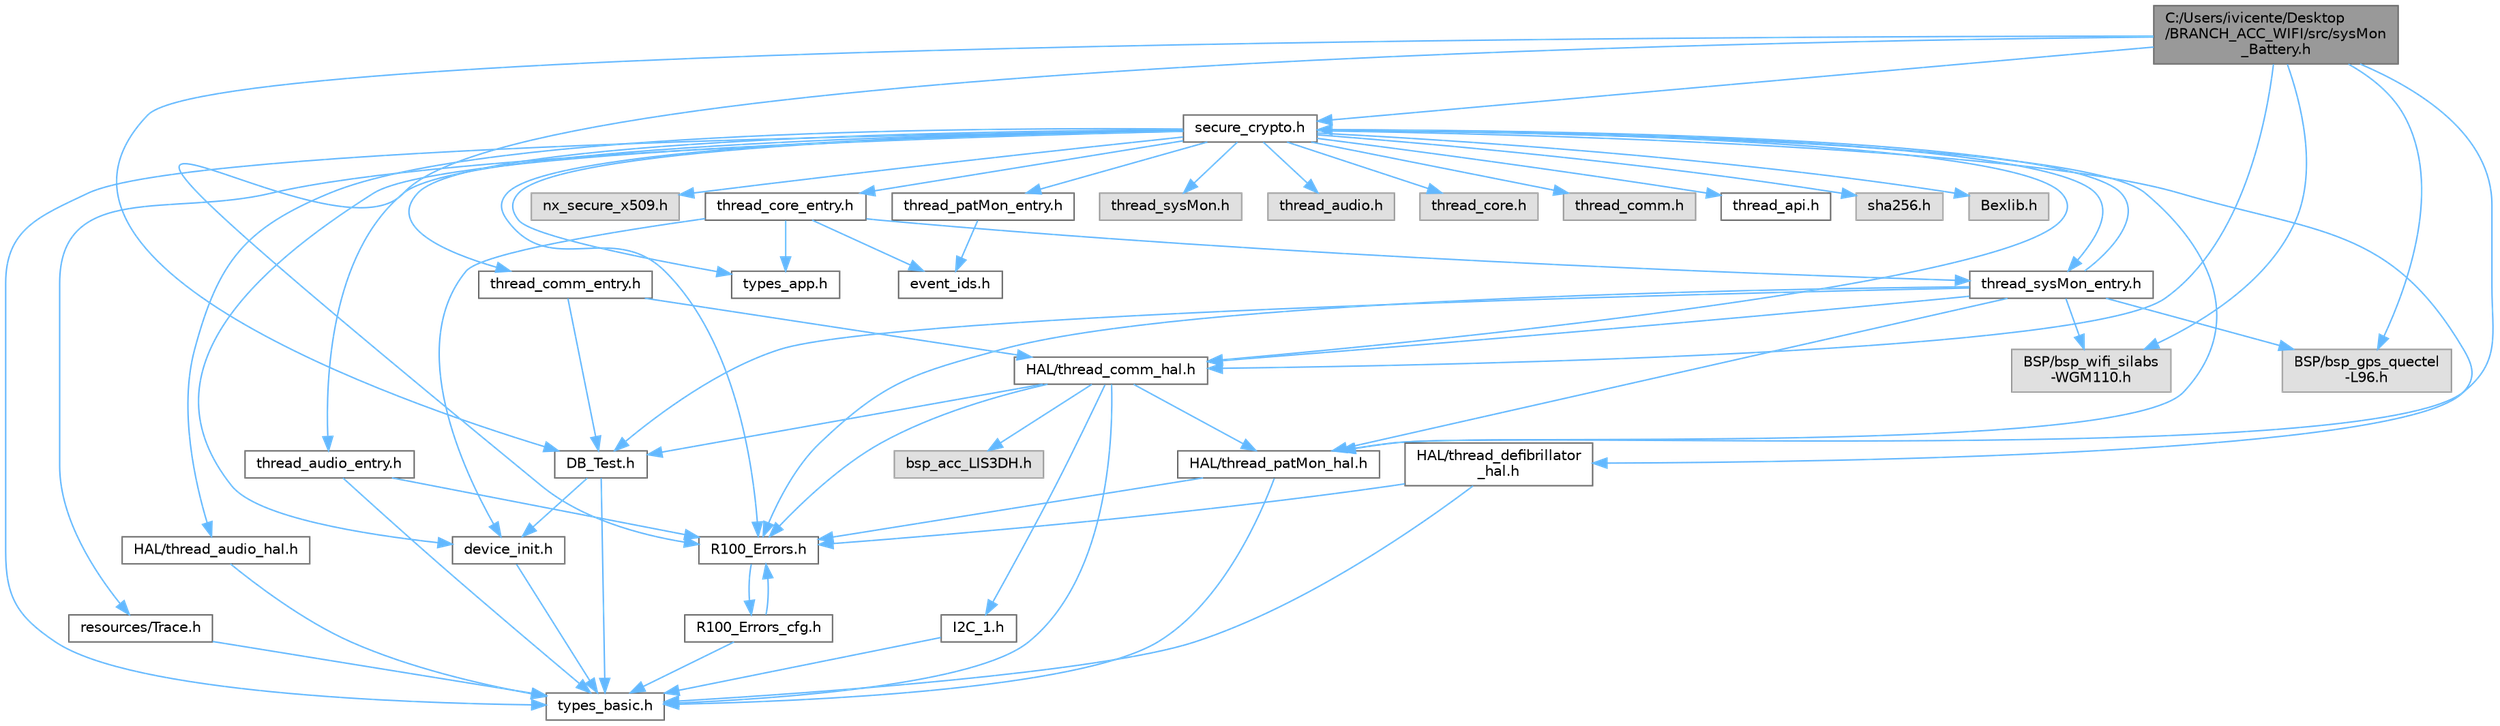 digraph "C:/Users/ivicente/Desktop/BRANCH_ACC_WIFI/src/sysMon_Battery.h"
{
 // LATEX_PDF_SIZE
  bgcolor="transparent";
  edge [fontname=Helvetica,fontsize=10,labelfontname=Helvetica,labelfontsize=10];
  node [fontname=Helvetica,fontsize=10,shape=box,height=0.2,width=0.4];
  Node1 [id="Node000001",label="C:/Users/ivicente/Desktop\l/BRANCH_ACC_WIFI/src/sysMon\l_Battery.h",height=0.2,width=0.4,color="gray40", fillcolor="grey60", style="filled", fontcolor="black",tooltip="Header with functions related to the battery services."];
  Node1 -> Node2 [id="edge1_Node000001_Node000002",color="steelblue1",style="solid",tooltip=" "];
  Node2 [id="Node000002",label="R100_Errors.h",height=0.2,width=0.4,color="grey40", fillcolor="white", style="filled",URL="$a00038.html",tooltip=" "];
  Node2 -> Node3 [id="edge2_Node000002_Node000003",color="steelblue1",style="solid",tooltip=" "];
  Node3 [id="Node000003",label="R100_Errors_cfg.h",height=0.2,width=0.4,color="grey40", fillcolor="white", style="filled",URL="$a00044.html",tooltip=" "];
  Node3 -> Node2 [id="edge3_Node000003_Node000002",color="steelblue1",style="solid",tooltip=" "];
  Node3 -> Node4 [id="edge4_Node000003_Node000004",color="steelblue1",style="solid",tooltip=" "];
  Node4 [id="Node000004",label="types_basic.h",height=0.2,width=0.4,color="grey40", fillcolor="white", style="filled",URL="$a00137.html",tooltip="Basic Types' definition."];
  Node1 -> Node5 [id="edge5_Node000001_Node000005",color="steelblue1",style="solid",tooltip=" "];
  Node5 [id="Node000005",label="HAL/thread_patMon_hal.h",height=0.2,width=0.4,color="grey40", fillcolor="white", style="filled",URL="$a00221.html",tooltip="Header with functions related to the patMon BSP service."];
  Node5 -> Node4 [id="edge6_Node000005_Node000004",color="steelblue1",style="solid",tooltip=" "];
  Node5 -> Node2 [id="edge7_Node000005_Node000002",color="steelblue1",style="solid",tooltip=" "];
  Node1 -> Node6 [id="edge8_Node000001_Node000006",color="steelblue1",style="solid",tooltip=" "];
  Node6 [id="Node000006",label="HAL/thread_comm_hal.h",height=0.2,width=0.4,color="grey40", fillcolor="white", style="filled",URL="$a00191.html",tooltip="Header with functions related to the HAL Comm."];
  Node6 -> Node2 [id="edge9_Node000006_Node000002",color="steelblue1",style="solid",tooltip=" "];
  Node6 -> Node4 [id="edge10_Node000006_Node000004",color="steelblue1",style="solid",tooltip=" "];
  Node6 -> Node5 [id="edge11_Node000006_Node000005",color="steelblue1",style="solid",tooltip=" "];
  Node6 -> Node7 [id="edge12_Node000006_Node000007",color="steelblue1",style="solid",tooltip=" "];
  Node7 [id="Node000007",label="DB_Test.h",height=0.2,width=0.4,color="grey40", fillcolor="white", style="filled",URL="$a00011.html",tooltip="Test File header file."];
  Node7 -> Node8 [id="edge13_Node000007_Node000008",color="steelblue1",style="solid",tooltip=" "];
  Node8 [id="Node000008",label="device_init.h",height=0.2,width=0.4,color="grey40", fillcolor="white", style="filled",URL="$a00017.html",tooltip=" "];
  Node8 -> Node4 [id="edge14_Node000008_Node000004",color="steelblue1",style="solid",tooltip=" "];
  Node7 -> Node4 [id="edge15_Node000007_Node000004",color="steelblue1",style="solid",tooltip=" "];
  Node6 -> Node9 [id="edge16_Node000006_Node000009",color="steelblue1",style="solid",tooltip=" "];
  Node9 [id="Node000009",label="I2C_1.h",height=0.2,width=0.4,color="grey40", fillcolor="white", style="filled",URL="$a00161.html",tooltip="Header with functions related to the I2C-1."];
  Node9 -> Node4 [id="edge17_Node000009_Node000004",color="steelblue1",style="solid",tooltip=" "];
  Node6 -> Node10 [id="edge18_Node000006_Node000010",color="steelblue1",style="solid",tooltip=" "];
  Node10 [id="Node000010",label="bsp_acc_LIS3DH.h",height=0.2,width=0.4,color="grey60", fillcolor="#E0E0E0", style="filled",tooltip=" "];
  Node1 -> Node7 [id="edge19_Node000001_Node000007",color="steelblue1",style="solid",tooltip=" "];
  Node1 -> Node11 [id="edge20_Node000001_Node000011",color="steelblue1",style="solid",tooltip=" "];
  Node11 [id="Node000011",label="secure_crypto.h",height=0.2,width=0.4,color="grey40", fillcolor="white", style="filled",URL="$a00050.html",tooltip="NetX secure for check certificates."];
  Node11 -> Node12 [id="edge21_Node000011_Node000012",color="steelblue1",style="solid",tooltip=" "];
  Node12 [id="Node000012",label="nx_secure_x509.h",height=0.2,width=0.4,color="grey60", fillcolor="#E0E0E0", style="filled",tooltip=" "];
  Node11 -> Node6 [id="edge22_Node000011_Node000006",color="steelblue1",style="solid",tooltip=" "];
  Node11 -> Node8 [id="edge23_Node000011_Node000008",color="steelblue1",style="solid",tooltip=" "];
  Node11 -> Node13 [id="edge24_Node000011_Node000013",color="steelblue1",style="solid",tooltip=" "];
  Node13 [id="Node000013",label="resources/Trace.h",height=0.2,width=0.4,color="grey40", fillcolor="white", style="filled",URL="$a00251.html",tooltip=" "];
  Node13 -> Node4 [id="edge25_Node000013_Node000004",color="steelblue1",style="solid",tooltip=" "];
  Node11 -> Node2 [id="edge26_Node000011_Node000002",color="steelblue1",style="solid",tooltip=" "];
  Node11 -> Node4 [id="edge27_Node000011_Node000004",color="steelblue1",style="solid",tooltip=" "];
  Node11 -> Node14 [id="edge28_Node000011_Node000014",color="steelblue1",style="solid",tooltip=" "];
  Node14 [id="Node000014",label="types_app.h",height=0.2,width=0.4,color="grey40", fillcolor="white", style="filled",URL="$a00134.html",tooltip="Common Types' definition."];
  Node11 -> Node15 [id="edge29_Node000011_Node000015",color="steelblue1",style="solid",tooltip=" "];
  Node15 [id="Node000015",label="HAL/thread_defibrillator\l_hal.h",height=0.2,width=0.4,color="grey40", fillcolor="white", style="filled",URL="$a00203.html",tooltip="Header with functions related to the defibrillator BSP service."];
  Node15 -> Node4 [id="edge30_Node000015_Node000004",color="steelblue1",style="solid",tooltip=" "];
  Node15 -> Node2 [id="edge31_Node000015_Node000002",color="steelblue1",style="solid",tooltip=" "];
  Node11 -> Node5 [id="edge32_Node000011_Node000005",color="steelblue1",style="solid",tooltip=" "];
  Node11 -> Node16 [id="edge33_Node000011_Node000016",color="steelblue1",style="solid",tooltip=" "];
  Node16 [id="Node000016",label="HAL/thread_audio_hal.h",height=0.2,width=0.4,color="grey40", fillcolor="white", style="filled",URL="$a00185.html",tooltip="Header with functions related to the audio BSP service."];
  Node16 -> Node4 [id="edge34_Node000016_Node000004",color="steelblue1",style="solid",tooltip=" "];
  Node11 -> Node17 [id="edge35_Node000011_Node000017",color="steelblue1",style="solid",tooltip=" "];
  Node17 [id="Node000017",label="thread_comm_entry.h",height=0.2,width=0.4,color="grey40", fillcolor="white", style="filled",URL="$a00083.html",tooltip="Header for Comm Thread entry."];
  Node17 -> Node6 [id="edge36_Node000017_Node000006",color="steelblue1",style="solid",tooltip=" "];
  Node17 -> Node7 [id="edge37_Node000017_Node000007",color="steelblue1",style="solid",tooltip=" "];
  Node11 -> Node18 [id="edge38_Node000011_Node000018",color="steelblue1",style="solid",tooltip=" "];
  Node18 [id="Node000018",label="thread_patMon_entry.h",height=0.2,width=0.4,color="grey40", fillcolor="white", style="filled",URL="$a00119.html",tooltip=" "];
  Node18 -> Node19 [id="edge39_Node000018_Node000019",color="steelblue1",style="solid",tooltip=" "];
  Node19 [id="Node000019",label="event_ids.h",height=0.2,width=0.4,color="grey40", fillcolor="white", style="filled",URL="$a00020.html",tooltip="Event identifiers header file."];
  Node11 -> Node20 [id="edge40_Node000011_Node000020",color="steelblue1",style="solid",tooltip=" "];
  Node20 [id="Node000020",label="thread_sysMon_entry.h",height=0.2,width=0.4,color="grey40", fillcolor="white", style="filled",URL="$a00131.html",tooltip="Header with functions related to the system monitor service."];
  Node20 -> Node2 [id="edge41_Node000020_Node000002",color="steelblue1",style="solid",tooltip=" "];
  Node20 -> Node5 [id="edge42_Node000020_Node000005",color="steelblue1",style="solid",tooltip=" "];
  Node20 -> Node6 [id="edge43_Node000020_Node000006",color="steelblue1",style="solid",tooltip=" "];
  Node20 -> Node7 [id="edge44_Node000020_Node000007",color="steelblue1",style="solid",tooltip=" "];
  Node20 -> Node11 [id="edge45_Node000020_Node000011",color="steelblue1",style="solid",tooltip=" "];
  Node20 -> Node21 [id="edge46_Node000020_Node000021",color="steelblue1",style="solid",tooltip=" "];
  Node21 [id="Node000021",label="BSP/bsp_wifi_silabs\l-WGM110.h",height=0.2,width=0.4,color="grey60", fillcolor="#E0E0E0", style="filled",tooltip=" "];
  Node20 -> Node22 [id="edge47_Node000020_Node000022",color="steelblue1",style="solid",tooltip=" "];
  Node22 [id="Node000022",label="BSP/bsp_gps_quectel\l-L96.h",height=0.2,width=0.4,color="grey60", fillcolor="#E0E0E0", style="filled",tooltip=" "];
  Node11 -> Node23 [id="edge48_Node000011_Node000023",color="steelblue1",style="solid",tooltip=" "];
  Node23 [id="Node000023",label="thread_sysMon.h",height=0.2,width=0.4,color="grey60", fillcolor="#E0E0E0", style="filled",tooltip=" "];
  Node11 -> Node24 [id="edge49_Node000011_Node000024",color="steelblue1",style="solid",tooltip=" "];
  Node24 [id="Node000024",label="thread_audio_entry.h",height=0.2,width=0.4,color="grey40", fillcolor="white", style="filled",URL="$a00077.html",tooltip="Header with functions related to the audio service."];
  Node24 -> Node2 [id="edge50_Node000024_Node000002",color="steelblue1",style="solid",tooltip=" "];
  Node24 -> Node4 [id="edge51_Node000024_Node000004",color="steelblue1",style="solid",tooltip=" "];
  Node11 -> Node25 [id="edge52_Node000011_Node000025",color="steelblue1",style="solid",tooltip=" "];
  Node25 [id="Node000025",label="thread_audio.h",height=0.2,width=0.4,color="grey60", fillcolor="#E0E0E0", style="filled",tooltip=" "];
  Node11 -> Node26 [id="edge53_Node000011_Node000026",color="steelblue1",style="solid",tooltip=" "];
  Node26 [id="Node000026",label="thread_core_entry.h",height=0.2,width=0.4,color="grey40", fillcolor="white", style="filled",URL="$a00089.html",tooltip="Header with functions related to the core service."];
  Node26 -> Node8 [id="edge54_Node000026_Node000008",color="steelblue1",style="solid",tooltip=" "];
  Node26 -> Node14 [id="edge55_Node000026_Node000014",color="steelblue1",style="solid",tooltip=" "];
  Node26 -> Node19 [id="edge56_Node000026_Node000019",color="steelblue1",style="solid",tooltip=" "];
  Node26 -> Node20 [id="edge57_Node000026_Node000020",color="steelblue1",style="solid",tooltip=" "];
  Node11 -> Node27 [id="edge58_Node000011_Node000027",color="steelblue1",style="solid",tooltip=" "];
  Node27 [id="Node000027",label="thread_core.h",height=0.2,width=0.4,color="grey60", fillcolor="#E0E0E0", style="filled",tooltip=" "];
  Node11 -> Node28 [id="edge59_Node000011_Node000028",color="steelblue1",style="solid",tooltip=" "];
  Node28 [id="Node000028",label="thread_comm.h",height=0.2,width=0.4,color="grey60", fillcolor="#E0E0E0", style="filled",tooltip=" "];
  Node11 -> Node29 [id="edge60_Node000011_Node000029",color="steelblue1",style="solid",tooltip=" "];
  Node29 [id="Node000029",label="thread_api.h",height=0.2,width=0.4,color="grey40", fillcolor="white", style="filled",URL="$a00071.html",tooltip="Header with functions related to thread APIs."];
  Node11 -> Node30 [id="edge61_Node000011_Node000030",color="steelblue1",style="solid",tooltip=" "];
  Node30 [id="Node000030",label="sha256.h",height=0.2,width=0.4,color="grey60", fillcolor="#E0E0E0", style="filled",tooltip=" "];
  Node11 -> Node31 [id="edge62_Node000011_Node000031",color="steelblue1",style="solid",tooltip=" "];
  Node31 [id="Node000031",label="Bexlib.h",height=0.2,width=0.4,color="grey60", fillcolor="#E0E0E0", style="filled",tooltip=" "];
  Node1 -> Node21 [id="edge63_Node000001_Node000021",color="steelblue1",style="solid",tooltip=" "];
  Node1 -> Node22 [id="edge64_Node000001_Node000022",color="steelblue1",style="solid",tooltip=" "];
}
